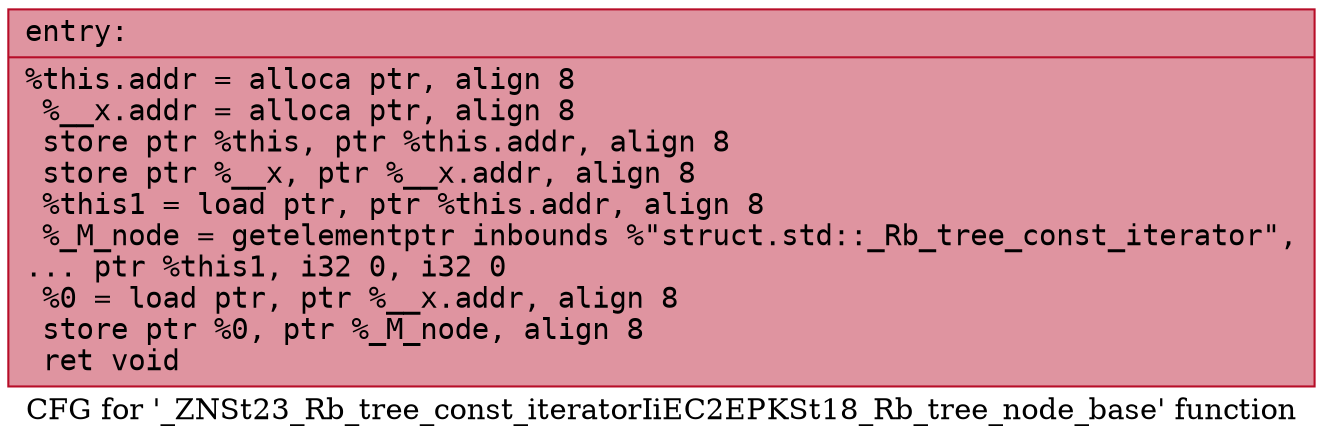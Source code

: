 digraph "CFG for '_ZNSt23_Rb_tree_const_iteratorIiEC2EPKSt18_Rb_tree_node_base' function" {
	label="CFG for '_ZNSt23_Rb_tree_const_iteratorIiEC2EPKSt18_Rb_tree_node_base' function";

	Node0x55aea92b1900 [shape=record,color="#b70d28ff", style=filled, fillcolor="#b70d2870" fontname="Courier",label="{entry:\l|  %this.addr = alloca ptr, align 8\l  %__x.addr = alloca ptr, align 8\l  store ptr %this, ptr %this.addr, align 8\l  store ptr %__x, ptr %__x.addr, align 8\l  %this1 = load ptr, ptr %this.addr, align 8\l  %_M_node = getelementptr inbounds %\"struct.std::_Rb_tree_const_iterator\",\l... ptr %this1, i32 0, i32 0\l  %0 = load ptr, ptr %__x.addr, align 8\l  store ptr %0, ptr %_M_node, align 8\l  ret void\l}"];
}
